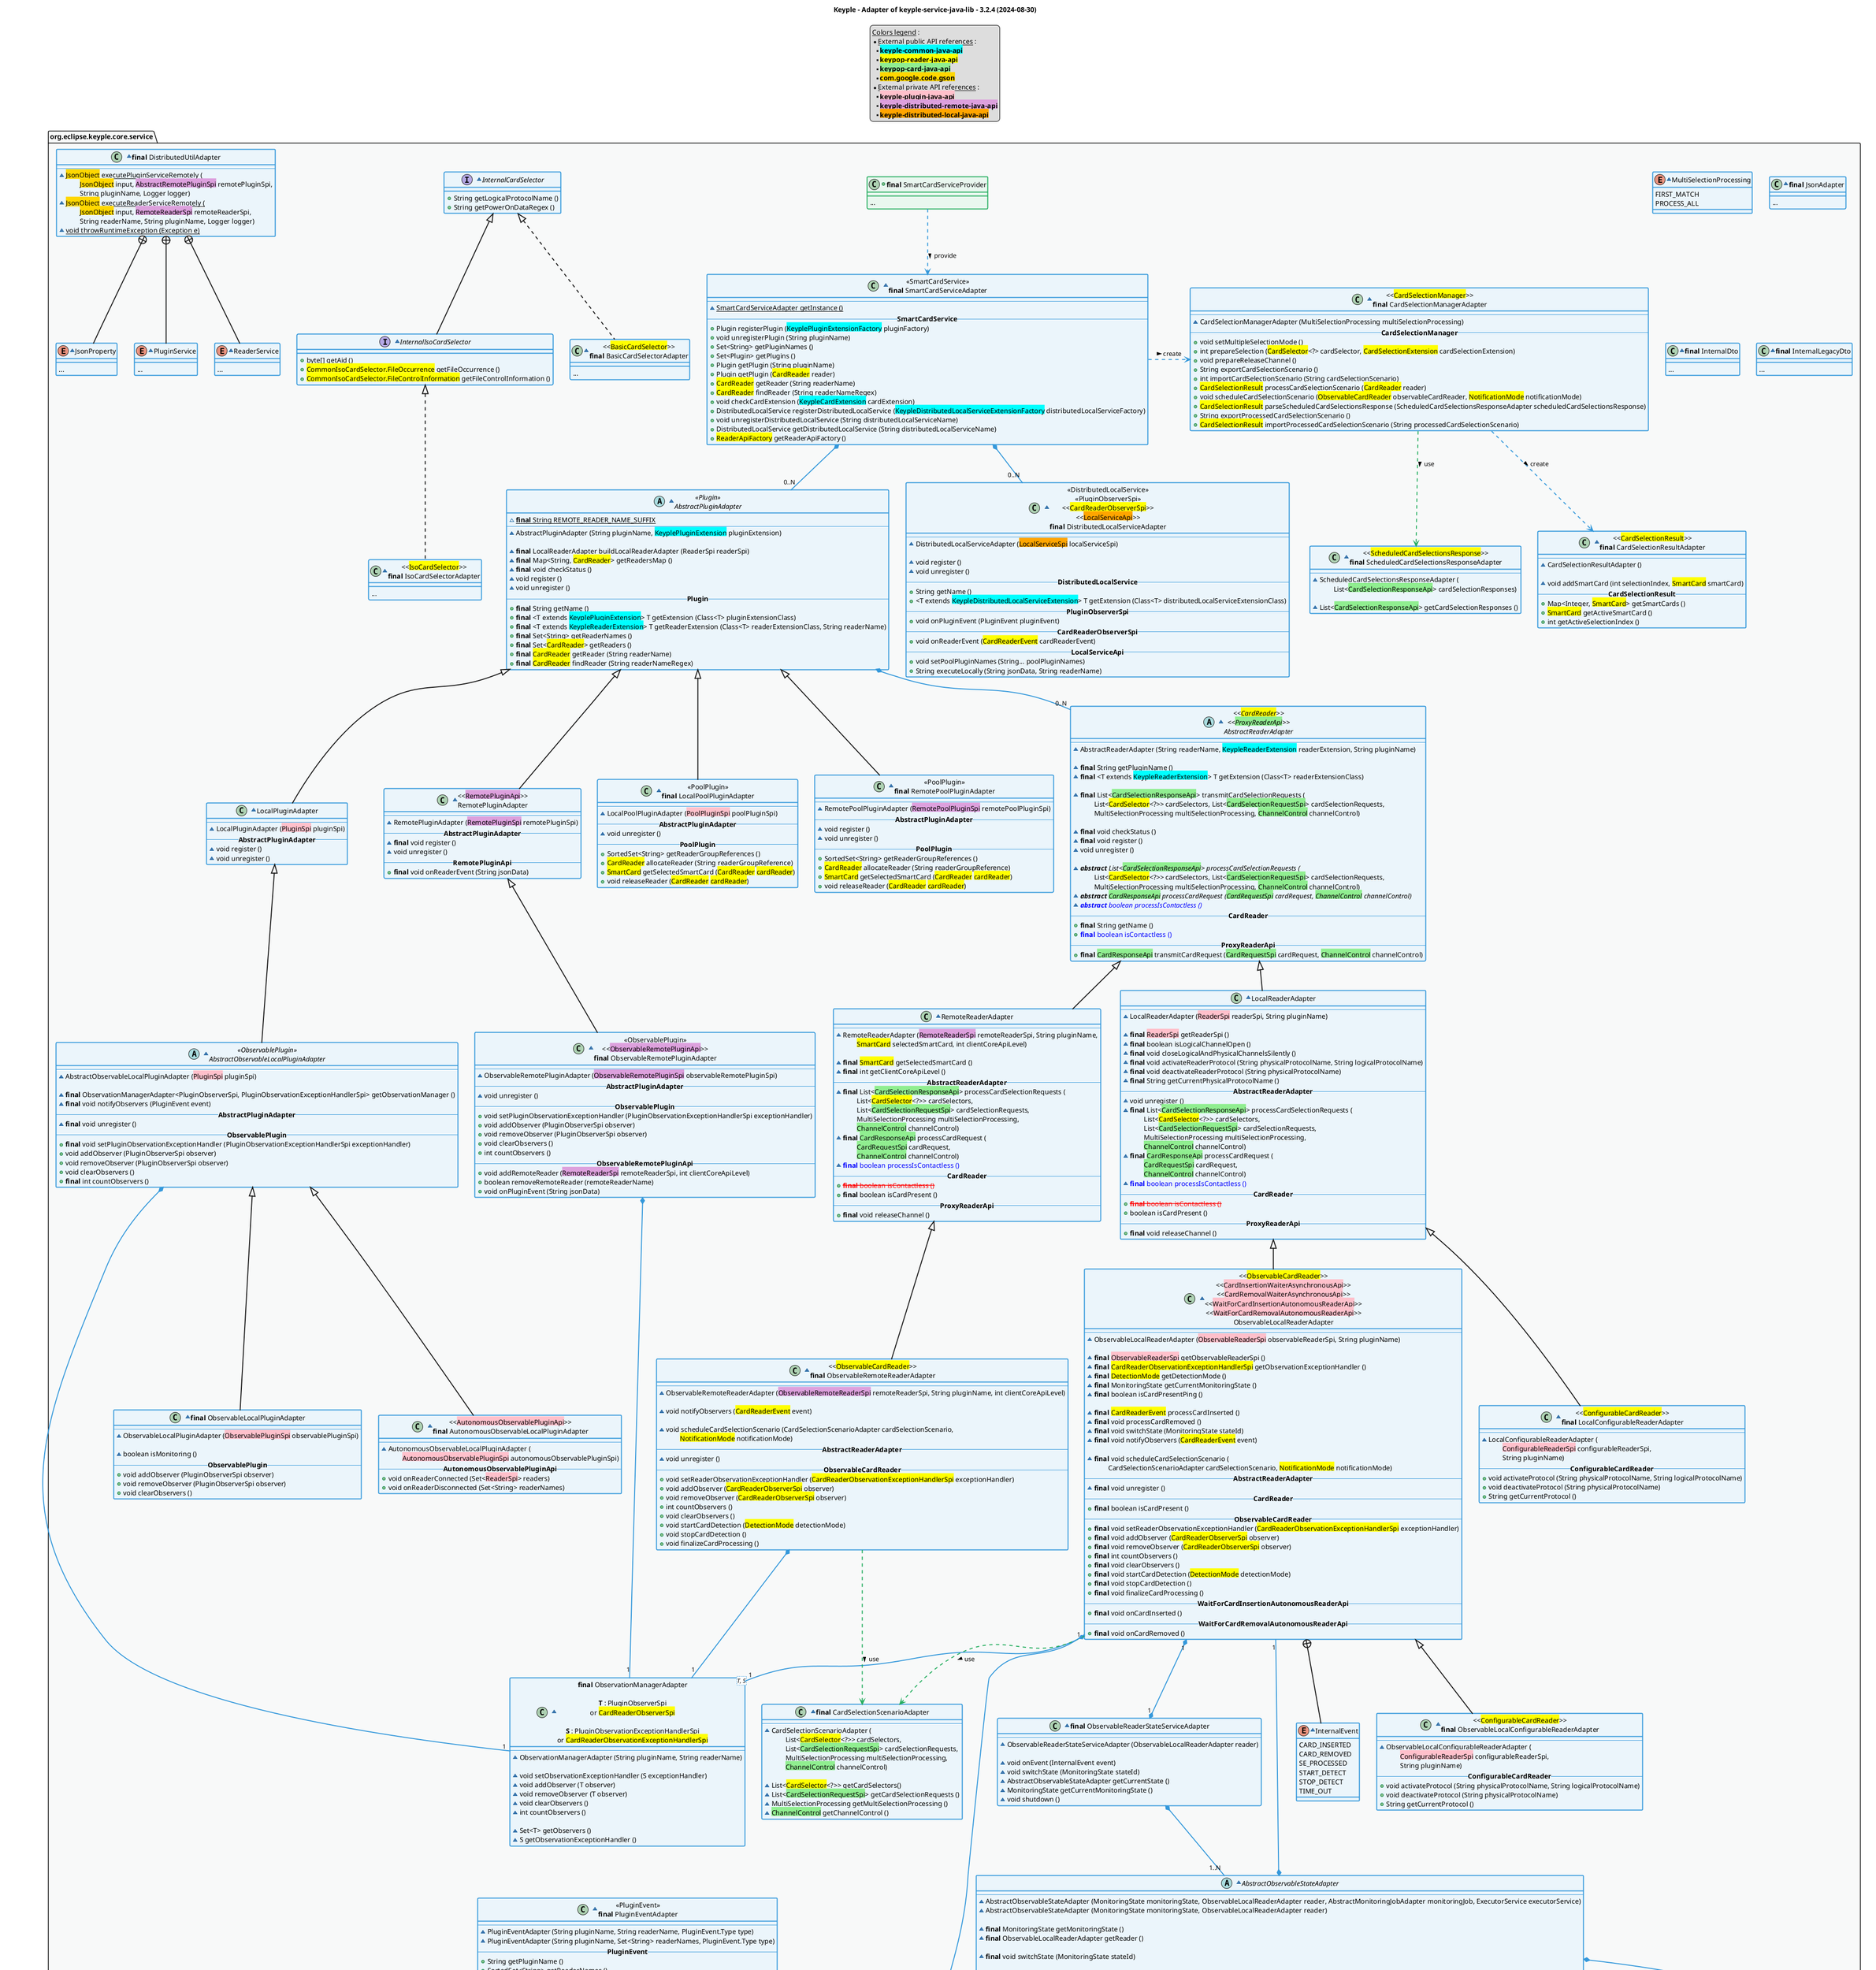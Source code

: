 @startuml
title
    Keyple - Adapter of keyple-service-java-lib - 3.2.4 (2024-08-30)
end title

' == THEME ==

'Couleurs issues de : https://htmlcolorcodes.com/fr/tableau-de-couleur/tableau-de-couleur-design-plat/
!define C_GREY1 F8F9F9
!define C_GREY2 F2F3F4
!define C_GREY3 E5E7E9
!define C_GREY4 D7DBDD
!define C_GREY5 CACFD2
!define C_GREY6 BDC3C7
!define C_LINK 3498DB
!define C_USE 27AE60

' -- Styles that don't work with new version of plantuml --
skinparam stereotypeABorderColor #A9DCDF
skinparam stereotypeIBorderColor #B4A7E5
skinparam stereotypeCBorderColor #ADD1B2
skinparam stereotypeEBorderColor #EB93DF
' -- END --

skinparam ClassBorderThickness 2
skinparam ArrowThickness 2

' Yellow
skinparam ClassBackgroundColor #FEFECE
skinparam ClassBorderColor #D4AC0D
' Red
skinparam ClassBackgroundColor<<red>> #FDEDEC
skinparam ClassBorderColor<<red>> #E74C3C
hide <<red>> stereotype
' Purple
skinparam ClassBackgroundColor<<purple>> #F4ECF7
skinparam ClassBorderColor<<purple>> #8E44AD
hide <<purple>> stereotype
' blue
skinparam ClassBackgroundColor<<blue>> #EBF5FB
skinparam ClassBorderColor<<blue>> #3498DB
hide <<blue>> stereotype
' Green
skinparam ClassBackgroundColor<<green>> #E9F7EF
skinparam ClassBorderColor<<green>> #27AE60
hide <<green>> stereotype
' Grey
skinparam ClassBackgroundColor<<grey>> #EAECEE
skinparam ClassBorderColor<<grey>> #2C3E50
hide <<grey>> stereotype

' == CONTENT ==

legend top
    __Colors legend__ :
    * __External public API references__ :
    ** <back:cyan>**keyple-common-java-api**</back>
    ** <back:yellow>**keypop-reader-java-api**</back>
    ** <back:lightGreen>**keypop-card-java-api**</back>
    ** <back:gold>**com.google.code.gson**</back>
    * __External private API references__ :
    ** <back:pink>**keyple-plugin-java-api**</back>
    ** <back:plum>**keyple-distributed-remote-java-api**</back>
    ** <back:orange>**keyple-distributed-local-java-api**</back>
end legend

package "org.eclipse.keyple.core.service" as service {
    +class "**final** SmartCardServiceProvider" as SmartCardServiceProvider <<green>> {
        __
        ...
    }
    ' ADAPTERS
    ~enum MultiSelectionProcessing {
        FIRST_MATCH
        PROCESS_ALL
    }
    ~class "**final** JsonAdapter" as JsonAdapter {
        __
        ...
    }
    ~class "**final** InternalDto" as InternalDto {
        __
        ...
    }
    ~class "**final** InternalLegacyDto" as InternalLegacyDto {
        __
        ...
    }
    ~interface "InternalCardSelector" as InternalCardSelector {
        +String getLogicalProtocolName ()
        +String getPowerOnDataRegex ()
    }
    ~interface "InternalIsoCardSelector" as InternalIsoCardSelector extends InternalCardSelector {
        +byte[] getAid ()
        +<back:yellow>CommonIsoCardSelector.FileOccurrence</back> getFileOccurrence ()
        +<back:yellow>CommonIsoCardSelector.FileControlInformation</back> getFileControlInformation ()
    }
    ~class "<<<back:yellow>BasicCardSelector</back>>>\n**final** BasicCardSelectorAdapter" as BasicCardSelectorAdapter implements InternalCardSelector {
        __
        ...
    }
    ~class "<<<back:yellow>IsoCardSelector</back>>>\n**final** IsoCardSelectorAdapter" as IsoCardSelectorAdapter implements InternalIsoCardSelector {
        __
        ...
    }
    ~class "<<SmartCardService>>\n**final** SmartCardServiceAdapter" as SmartCardServiceAdapter {
        --
        ~{static} SmartCardServiceAdapter getInstance ()
        -- **SmartCardService** --
        +Plugin registerPlugin (<back:cyan>KeyplePluginExtensionFactory</back> pluginFactory)
        +void unregisterPlugin (String pluginName)
        +Set<String> getPluginNames ()
        +Set<Plugin> getPlugins ()
        +Plugin getPlugin (String pluginName)
        +Plugin getPlugin (<back:yellow>CardReader</back> reader)
        +<back:yellow>CardReader</back> getReader (String readerName)
        +<back:yellow>CardReader</back> findReader (String readerNameRegex)
        +void checkCardExtension (<back:cyan>KeypleCardExtension</back> cardExtension)
        +DistributedLocalService registerDistributedLocalService (<back:cyan>KeypleDistributedLocalServiceExtensionFactory</back> distributedLocalServiceFactory)
        +void unregisterDistributedLocalService (String distributedLocalServiceName)
        +DistributedLocalService getDistributedLocalService (String distributedLocalServiceName)
        +<back:yellow>ReaderApiFactory</back> getReaderApiFactory ()
    }
    ' PLUGIN
    ~abstract class "<<Plugin>>\nAbstractPluginAdapter" as AbstractPluginAdapter {
        ~{static} **final** String REMOTE_READER_NAME_SUFFIX
        --
        ~AbstractPluginAdapter (String pluginName, <back:cyan>KeyplePluginExtension</back> pluginExtension)

        ~**final** LocalReaderAdapter buildLocalReaderAdapter (ReaderSpi readerSpi)
        ~**final** Map<String, <Back:Yellow>CardReader</Back>> getReadersMap ()
        ~**final** void checkStatus ()
        ~void register ()
        ~void unregister ()
        -- **Plugin** --
        +**final** String getName ()
        +**final** <T extends <back:cyan>KeyplePluginExtension</back>> T getExtension (Class<T> pluginExtensionClass)
        +**final** <T extends <back:cyan>KeypleReaderExtension</back>> T getReaderExtension (Class<T> readerExtensionClass, String readerName)
        +**final** Set<String> getReaderNames ()
        +**final** Set<<Back:Yellow>CardReader</Back>> getReaders ()
        +**final** <Back:Yellow>CardReader</Back> getReader (String readerName)
        +**final** <back:yellow>CardReader</back> findReader (String readerNameRegex)
    }
    ~class LocalPluginAdapter extends AbstractPluginAdapter {
        --
        ~LocalPluginAdapter (<back:pink>PluginSpi</back> pluginSpi)
        -- **AbstractPluginAdapter** --
        ~void register ()
        ~void unregister ()
    }
    ~class "<<<back:plum>RemotePluginApi</back>>>\nRemotePluginAdapter" as RemotePluginAdapter extends AbstractPluginAdapter {
        --
        ~RemotePluginAdapter (<back:plum>RemotePluginSpi</back> remotePluginSpi)
        -- **AbstractPluginAdapter** --
        ~**final** void register ()
        ~void unregister ()
        -- **RemotePluginApi** --
        +**final** void onReaderEvent (String jsonData)
    }
    ' POOL PLUGINS
    ~class "<<PoolPlugin>>\n**final** LocalPoolPluginAdapter" as LocalPoolPluginAdapter extends AbstractPluginAdapter {
        --
        ~LocalPoolPluginAdapter (<back:pink>PoolPluginSpi</back> poolPluginSpi)
        -- **AbstractPluginAdapter** --
        ~void unregister ()
        -- **PoolPlugin** --
        +SortedSet<String> getReaderGroupReferences ()
        +<Back:Yellow>CardReader</Back> allocateReader (String readerGroupReference)
        +<back:yellow>SmartCard</back> getSelectedSmartCard (<back:yellow>CardReader</back> <back:yellow>cardReader</back>)
        +void releaseReader (<back:yellow>CardReader</back> <back:yellow>cardReader</back>)
    }
    ~class "<<PoolPlugin>>\n**final** RemotePoolPluginAdapter" as RemotePoolPluginAdapter extends AbstractPluginAdapter {
        --
        ~RemotePoolPluginAdapter (<back:plum>RemotePoolPluginSpi</back> remotePoolPluginSpi)
        -- **AbstractPluginAdapter** --
        ~void register ()
        ~void unregister ()
        -- **PoolPlugin** --
        +SortedSet<String> getReaderGroupReferences ()
        +<Back:Yellow>CardReader</Back> allocateReader (String readerGroupReference)
        +<back:yellow>SmartCard</back> getSelectedSmartCard (<back:yellow>CardReader</back> <back:yellow>cardReader</back>)
        +void releaseReader (<back:yellow>CardReader</back> <back:yellow>cardReader</back>)
    }
    ' OBSERVATION MANAGER
    ~class "**final** ObservationManagerAdapter\n\n**T** : PluginObserverSpi\nor <back:yellow>CardReaderObserverSpi</back>\n\n**S** : PluginObservationExceptionHandlerSpi\nor <back:yellow>CardReaderObservationExceptionHandlerSpi</back>" as ObservationManagerAdapter<T, S> {
        --
        ~ObservationManagerAdapter (String pluginName, String readerName)

        ~void setObservationExceptionHandler (S exceptionHandler)
        ~void addObserver (T observer)
        ~void removeObserver (T observer)
        ~void clearObservers ()
        ~int countObservers ()

        ~Set<T> getObservers ()
        ~S getObservationExceptionHandler ()
    }
    ' OBSERVABLE PLUGINS
    ~abstract class "<<ObservablePlugin>>\nAbstractObservableLocalPluginAdapter" as AbstractObservableLocalPluginAdapter extends LocalPluginAdapter {
        --
        ~AbstractObservableLocalPluginAdapter (<back:pink>PluginSpi</back> pluginSpi)

        ~**final** ObservationManagerAdapter<PluginObserverSpi, PluginObservationExceptionHandlerSpi> getObservationManager ()
        ~**final** void notifyObservers (PluginEvent event)
        -- **AbstractPluginAdapter** --
        ~**final** void unregister ()
        -- **ObservablePlugin** --
        +**final** void setPluginObservationExceptionHandler (PluginObservationExceptionHandlerSpi exceptionHandler)
        +void addObserver (PluginObserverSpi observer)
        +void removeObserver (PluginObserverSpi observer)
        +void clearObservers ()
        +**final** int countObservers ()
    }
    ~class "**final** ObservableLocalPluginAdapter" as ObservableLocalPluginAdapter extends AbstractObservableLocalPluginAdapter {
        --
        ~ObservableLocalPluginAdapter (<back:pink>ObservablePluginSpi</back> observablePluginSpi)

        ~boolean isMonitoring ()
        -- **ObservablePlugin** --
        +void addObserver (PluginObserverSpi observer)
        +void removeObserver (PluginObserverSpi observer)
        +void clearObservers ()
    }
    ~class "<<<back:pink>AutonomousObservablePluginApi</back>>>\n**final** AutonomousObservableLocalPluginAdapter" as AutonomousObservableLocalPluginAdapter extends AbstractObservableLocalPluginAdapter {
        --
        ~AutonomousObservableLocalPluginAdapter (
            \t<back:pink>AutonomousObservablePluginSpi</back> autonomousObservablePluginSpi)
        -- **AutonomousObservablePluginApi** --
        +void onReaderConnected (Set<<back:pink>ReaderSpi</back>> readers)
        +void onReaderDisconnected (Set<String> readerNames)
    }
    ~class "<<ObservablePlugin>>\n<<<back:plum>ObservableRemotePluginApi</back>>>\n**final** ObservableRemotePluginAdapter" as ObservableRemotePluginAdapter extends RemotePluginAdapter {
        --
        ~ObservableRemotePluginAdapter (<back:plum>ObservableRemotePluginSpi</back> observableRemotePluginSpi)
        -- **AbstractPluginAdapter** --
        ~void unregister ()
        -- **ObservablePlugin** --
        +void setPluginObservationExceptionHandler (PluginObservationExceptionHandlerSpi exceptionHandler)
        +void addObserver (PluginObserverSpi observer)
        +void removeObserver (PluginObserverSpi observer)
        +void clearObservers ()
        +int countObservers ()
        -- **ObservableRemotePluginApi** --
        +void addRemoteReader (<back:plum>RemoteReaderSpi</back> remoteReaderSpi, int clientCoreApiLevel)
        +boolean removeRemoteReader (remoteReaderName)
        +void onPluginEvent (String jsonData)
    }
    ' DISTRIBUTED LOCAL SERVICE
    ~class "<<DistributedLocalService>>\n<<PluginObserverSpi>>\n<<<back:yellow>CardReaderObserverSpi</back>>>\n<<<back:orange>LocalServiceApi</back>>>\n**final** DistributedLocalServiceAdapter" as DistributedLocalServiceAdapter {
        --
        ~DistributedLocalServiceAdapter (<back:orange>LocalServiceSpi</back> localServiceSpi)

        ~void register ()
        ~void unregister ()
        -- **DistributedLocalService** --
        +String getName ()
        +<T extends <back:cyan>KeypleDistributedLocalServiceExtension</back>> T getExtension (Class<T> distributedLocalServiceExtensionClass)
        -- **PluginObserverSpi** --
        +void onPluginEvent (PluginEvent pluginEvent)
        -- **CardReaderObserverSpi** --
        +void onReaderEvent (<Back:Yellow>CardReaderEvent</Back> cardReaderEvent)
        -- **LocalServiceApi** --
        +void setPoolPluginNames (String... poolPluginNames)
        +String executeLocally (String jsonData, String readerName)
    }
    ~class "**final** DistributedUtilAdapter" as DistributedUtilAdapter {
        --
        ~{static} <back:gold>JsonObject</back> executePluginServiceRemotely (
            \t<back:gold>JsonObject</back> input, <back:plum>AbstractRemotePluginSpi</back> remotePluginSpi,
            \tString pluginName, Logger logger)
        ~{static} <back:gold>JsonObject</back> executeReaderServiceRemotely (
            \t<back:gold>JsonObject</back> input, <back:plum>RemoteReaderSpi</back> remoteReaderSpi,
            \tString readerName, String pluginName, Logger logger)
        ~{static} void throwRuntimeException (Exception e)
    }
    ~enum JsonProperty {
        __
        ...
    }
    ~enum PluginService {
        __
        ...
    }
    ~enum ReaderService {
        __
        ...
    }
    ' READERS
    ~abstract class "<<<Back:Yellow>CardReader</Back>>>\n<<<back:lightGreen>ProxyReaderApi</back>>>\nAbstractReaderAdapter" as AbstractReaderAdapter {
        --
        ~AbstractReaderAdapter (String readerName, <back:cyan>KeypleReaderExtension</back> readerExtension, String pluginName)

        ~**final** String getPluginName ()
        ~**final** <T extends <back:cyan>KeypleReaderExtension</back>> T getExtension (Class<T> readerExtensionClass)

        ~**final** List<<back:lightGreen>CardSelectionResponseApi</back>> transmitCardSelectionRequests (
            \tList<<back:yellow>CardSelector</back><?>> cardSelectors, List<<back:lightGreen>CardSelectionRequestSpi</back>> cardSelectionRequests,
            \tMultiSelectionProcessing multiSelectionProcessing, <back:lightGreen>ChannelControl</back> channelControl)

        ~**final** void checkStatus ()
        ~**final** void register ()
        ~void unregister ()

        ~{abstract} **abstract** List<<back:lightGreen>CardSelectionResponseApi</back>> processCardSelectionRequests (
            \tList<<back:yellow>CardSelector</back><?>> cardSelectors, List<<back:lightGreen>CardSelectionRequestSpi</back>> cardSelectionRequests,
            \tMultiSelectionProcessing multiSelectionProcessing, <back:lightGreen>ChannelControl</back> channelControl)
        ~{abstract} **abstract** <back:lightGreen>CardResponseApi</back> processCardRequest (<back:lightGreen>CardRequestSpi</back> cardRequest, <back:lightGreen>ChannelControl</back> channelControl)
        ~<color:blue>{abstract} **abstract** boolean processIsContactless ()
        -- **CardReader** --
        +**final** String getName ()
        +<color:blue>**final** boolean isContactless ()
        -- **ProxyReaderApi** --
        +**final** <back:lightGreen>CardResponseApi</back> transmitCardRequest (<back:lightGreen>CardRequestSpi</back> cardRequest, <back:lightGreen>ChannelControl</back> channelControl)
    }
    ~class LocalReaderAdapter extends AbstractReaderAdapter {
        --
        ~LocalReaderAdapter (<back:pink>ReaderSpi</back> readerSpi, String pluginName)

        ~**final** <back:pink>ReaderSpi</back> getReaderSpi ()
        ~**final** boolean isLogicalChannelOpen ()
        ~**final** void closeLogicalAndPhysicalChannelsSilently ()
        ~**final** void activateReaderProtocol (String physicalProtocolName, String logicalProtocolName)
        ~**final** void deactivateReaderProtocol (String physicalProtocolName)
        ~**final** String getCurrentPhysicalProtocolName ()
        -- **AbstractReaderAdapter** --
        ~void unregister ()
        ~**final** List<<back:lightGreen>CardSelectionResponseApi</back>> processCardSelectionRequests (
            \tList<<back:yellow>CardSelector</back><?>> cardSelectors,
            \tList<<back:lightGreen>CardSelectionRequestSpi</back>> cardSelectionRequests,
            \tMultiSelectionProcessing multiSelectionProcessing,
            \t<back:lightGreen>ChannelControl</back> channelControl)
        ~**final** <back:lightGreen>CardResponseApi</back> processCardRequest (
            \t<back:lightGreen>CardRequestSpi</back> cardRequest,
            \t<back:lightGreen>ChannelControl</back> channelControl)
        ~<color:blue>**final** boolean processIsContactless ()
        -- **CardReader** --
        +<color:red><s>**final** boolean isContactless ()
        +boolean isCardPresent ()
        -- **ProxyReaderApi** --
        +**final** void releaseChannel ()
    }
    ~class RemoteReaderAdapter extends AbstractReaderAdapter {
        --
        ~RemoteReaderAdapter (<back:plum>RemoteReaderSpi</back> remoteReaderSpi, String pluginName,
            \t<back:yellow>SmartCard</back> selectedSmartCard, int clientCoreApiLevel)

        ~**final** <back:yellow>SmartCard</back> getSelectedSmartCard ()
        ~**final** int getClientCoreApiLevel ()
        -- **AbstractReaderAdapter** --
        ~**final** List<<back:lightGreen>CardSelectionResponseApi</back>> processCardSelectionRequests (
            \tList<<back:yellow>CardSelector</back><?>> cardSelectors,
            \tList<<back:lightGreen>CardSelectionRequestSpi</back>> cardSelectionRequests,
            \tMultiSelectionProcessing multiSelectionProcessing,
            \t<back:lightGreen>ChannelControl</back> channelControl)
        ~**final** <back:lightGreen>CardResponseApi</back> processCardRequest (
            \t<back:lightGreen>CardRequestSpi</back> cardRequest,
            \t<back:lightGreen>ChannelControl</back> channelControl)
        ~<color:blue>**final** boolean processIsContactless ()
        -- **CardReader** --
        +<color:red><s>**final** boolean isContactless ()
        +**final** boolean isCardPresent ()
        -- **ProxyReaderApi** --
        +**final** void releaseChannel ()
    }
    ~class "<<<Back:Yellow>ConfigurableCardReader</Back>>>\n**final** LocalConfigurableReaderAdapter" as LocalConfigurableReaderAdapter extends LocalReaderAdapter {
        --
        ~LocalConfigurableReaderAdapter (
            \t<back:pink>ConfigurableReaderSpi</back> configurableReaderSpi,
            \tString pluginName)
        -- **ConfigurableCardReader** --
        +void activateProtocol (String physicalProtocolName, String logicalProtocolName)
        +void deactivateProtocol (String physicalProtocolName)
        +String getCurrentProtocol ()
    }
    ~class "**final** CardSelectionScenarioAdapter" as CardSelectionScenarioAdapter {
        --
        ~CardSelectionScenarioAdapter (
            \tList<<back:yellow>CardSelector</back><?>> cardSelectors,
            \tList<<back:lightGreen>CardSelectionRequestSpi</back>> cardSelectionRequests,
            \tMultiSelectionProcessing multiSelectionProcessing,
            \t<back:lightGreen>ChannelControl</back> channelControl)

        ~List<<back:yellow>CardSelector</back><?>> getCardSelectors()
        ~List<<back:lightGreen>CardSelectionRequestSpi</back>> getCardSelectionRequests ()
        ~MultiSelectionProcessing getMultiSelectionProcessing ()
        ~<back:lightGreen>ChannelControl</back> getChannelControl ()
    }
    ~class "<<<Back:Yellow>ObservableCardReader</Back>>>\n<<<back:pink>CardInsertionWaiterAsynchronousApi</back>>>\n<<<back:pink>CardRemovalWaiterAsynchronousApi</back>>>\n<<<back:pink>WaitForCardInsertionAutonomousReaderApi</back>>>\n<<<back:pink>WaitForCardRemovalAutonomousReaderApi</back>>>\nObservableLocalReaderAdapter" as ObservableLocalReaderAdapter extends LocalReaderAdapter {
        --
        ~ObservableLocalReaderAdapter (<back:pink>ObservableReaderSpi</back> observableReaderSpi, String pluginName)

        ~**final** <back:pink>ObservableReaderSpi</back> getObservableReaderSpi ()
        ~**final** <back:yellow>CardReaderObservationExceptionHandlerSpi</back> getObservationExceptionHandler ()
        ~**final** <back:yellow>DetectionMode</back> getDetectionMode ()
        ~**final** MonitoringState getCurrentMonitoringState ()
        ~**final** boolean isCardPresentPing ()

        ~**final** <Back:Yellow>CardReaderEvent</Back> processCardInserted ()
        ~**final** void processCardRemoved ()
        ~**final** void switchState (MonitoringState stateId)
        ~**final** void notifyObservers (<Back:Yellow>CardReaderEvent</Back> event)

        ~**final** void scheduleCardSelectionScenario (
            \tCardSelectionScenarioAdapter cardSelectionScenario, <back:yellow>NotificationMode</back> notificationMode)
        -- **AbstractReaderAdapter** --
        ~**final** void unregister ()
        -- **CardReader** --
        +**final** boolean isCardPresent ()
        -- **ObservableCardReader** --
        +**final** void setReaderObservationExceptionHandler (<back:yellow>CardReaderObservationExceptionHandlerSpi</back> exceptionHandler)
        +**final** void addObserver (<back:yellow>CardReaderObserverSpi</back> observer)
        +**final** void removeObserver (<back:yellow>CardReaderObserverSpi</back> observer)
        +**final** int countObservers ()
        +**final** void clearObservers ()
        +**final** void startCardDetection (<back:yellow>DetectionMode</back> detectionMode)
        +**final** void stopCardDetection ()
        +**final** void finalizeCardProcessing ()
        -- **WaitForCardInsertionAutonomousReaderApi** --
        +**final** void onCardInserted ()
        -- **WaitForCardRemovalAutonomousReaderApi** --
        +**final** void onCardRemoved ()
    }
    ~enum InternalEvent {
        CARD_INSERTED
        CARD_REMOVED
        SE_PROCESSED
        START_DETECT
        STOP_DETECT
        TIME_OUT
    }
    ~class "<<<Back:Yellow>ConfigurableCardReader</Back>>>\n**final** ObservableLocalConfigurableReaderAdapter" as ObservableLocalConfigurableReaderAdapter extends ObservableLocalReaderAdapter {
        --
        ~ObservableLocalConfigurableReaderAdapter (
            \t<back:pink>ConfigurableReaderSpi</back> configurableReaderSpi,
            \tString pluginName)
        -- **ConfigurableCardReader** --
        +void activateProtocol (String physicalProtocolName, String logicalProtocolName)
        +void deactivateProtocol (String physicalProtocolName)
        +String getCurrentProtocol ()
}
    ~class "<<<Back:Yellow>ObservableCardReader</Back>>>\n**final** ObservableRemoteReaderAdapter" as ObservableRemoteReaderAdapter extends RemoteReaderAdapter {
        --
        ~ObservableRemoteReaderAdapter (<back:plum>ObservableRemoteReaderSpi</back> remoteReaderSpi, String pluginName, int clientCoreApiLevel)

        ~void notifyObservers (<Back:Yellow>CardReaderEvent</Back> event)

        ~void scheduleCardSelectionScenario (CardSelectionScenarioAdapter cardSelectionScenario,
            \t<back:yellow>NotificationMode</back> notificationMode)
        -- **AbstractReaderAdapter** --
        ~void unregister ()
        -- **ObservableCardReader** --
        +void setReaderObservationExceptionHandler (<back:yellow>CardReaderObservationExceptionHandlerSpi</back> exceptionHandler)
        +void addObserver (<back:yellow>CardReaderObserverSpi</back> observer)
        +void removeObserver (<back:yellow>CardReaderObserverSpi</back> observer)
        +int countObservers ()
        +void clearObservers ()
        +void startCardDetection (<back:yellow>DetectionMode</back> detectionMode)
        +void stopCardDetection ()
        +void finalizeCardProcessing ()
    }

    ' Plugin & Reader events
    ~class "<<PluginEvent>>\n**final** PluginEventAdapter" as PluginEventAdapter {
        --
        ~PluginEventAdapter (String pluginName, String readerName, PluginEvent.Type type)
        ~PluginEventAdapter (String pluginName, Set<String> readerNames, PluginEvent.Type type)
        -- **PluginEvent** --
        +String getPluginName ()
        +SortedSet<String> getReaderNames ()
        +PluginEvent.Type getType ()
    }
    ~class "<<<Back:Yellow>CardReaderEvent</Back>>>\n**final** ReaderEventAdapter" as ReaderEventAdapter {
        --
        ~ReaderEventAdapter (String pluginName, String readerName, <back:yellow>CardReaderEvent.Type</back> type,
            \t<back:yellow>ScheduledCardSelectionsResponse</back> scheduledCardSelectionsResponse)

        ~String getPluginName ()
        -- **CardReaderEvent** --
        +String getReaderName ()
        +<back:yellow>CardReaderEvent.Type</back> getType ()
        +<back:yellow>ScheduledCardSelectionsResponse</back> getScheduledCardSelectionsResponse ()
    }

    ' AUTOMATE
    ~class "**final** ObservableReaderStateServiceAdapter" as ObservableReaderStateServiceAdapter {
        --
        ~ObservableReaderStateServiceAdapter (ObservableLocalReaderAdapter reader)

        ~void onEvent (InternalEvent event)
        ~void switchState (MonitoringState stateId)
        ~AbstractObservableStateAdapter getCurrentState ()
        ~MonitoringState getCurrentMonitoringState ()
        ~void shutdown ()
    }
    ~abstract class AbstractObservableStateAdapter {
        --
        ~AbstractObservableStateAdapter (MonitoringState monitoringState, ObservableLocalReaderAdapter reader, AbstractMonitoringJobAdapter monitoringJob, ExecutorService executorService)
        ~AbstractObservableStateAdapter (MonitoringState monitoringState, ObservableLocalReaderAdapter reader)

        ~**final** MonitoringState getMonitoringState ()
        ~**final** ObservableLocalReaderAdapter getReader ()

        ~**final** void switchState (MonitoringState stateId)

        ~**final** void onActivate ()
        ~**final** void onDeactivate ()

        ~{abstract} **abstract** void onEvent (InternalEvent event)
    }
    ~enum MonitoringState {
        WAIT_FOR_START_DETECTION
        WAIT_FOR_SE_INSERTION
        WAIT_FOR_SE_PROCESSING
        WAIT_FOR_SE_REMOVAL
    }

    ~class "**final** WaitForCardInsertionStateAdapter" as WaitForCardInsertionStateAdapter extends AbstractObservableStateAdapter {
        --
        ~WaitForCardInsertionStateAdapter (
            \tObservableLocalReaderAdapter reader,
            \tAbstractMonitoringJobAdapter monitoringJob,
            \tExecutorService executorService)
        ~WaitForCardInsertionStateAdapter (
            \tObservableLocalReaderAdapter reader)
        -- **AbstractObservableStateAdapter** --
        ~void onEvent (InternalEvent event)
    }
    ~class "**final** WaitForCardProcessingStateAdapter" as WaitForCardProcessingStateAdapter extends AbstractObservableStateAdapter {
        --
        ~WaitForCardProcessingStateAdapter (
            \tObservableLocalReaderAdapter reader,
            \tAbstractMonitoringJobAdapter monitoringJob,
            \tExecutorService executorService)
        ~WaitForCardProcessingStateAdapter (
            \tObservableLocalReaderAdapter reader)
        -- **AbstractObservableStateAdapter** --
        ~void onEvent (InternalEvent event)
    }
    ~class "**final** WaitForCardRemovalStateAdapter" as WaitForCardRemovalStateAdapter extends AbstractObservableStateAdapter {
        --
        ~WaitForCardRemovalStateAdapter (
            \tObservableLocalReaderAdapter reader,
            \tAbstractMonitoringJobAdapter monitoringJob,
            \tExecutorService executorService)
        ~WaitForCardRemovalStateAdapter (
            \tObservableLocalReaderAdapter reader)
        -- **AbstractObservableStateAdapter** --
        ~void onEvent (InternalEvent event)
    }
    ~class "**final** WaitForStartDetectStateAdapter" as WaitForStartDetectStateAdapter extends AbstractObservableStateAdapter {
        --
        ~WaitForStartDetectStateAdapter (
            \tObservableLocalReaderAdapter reader,
            \tAbstractMonitoringJobAdapter monitoringJob,
            \tExecutorService executorService)
        ~WaitForStartDetectStateAdapter (
            \tObservableLocalReaderAdapter reader)
        -- **AbstractObservableStateAdapter** --
        ~void onEvent (InternalEvent event)
    }

    ~abstract class AbstractMonitoringJobAdapter {
        --
        ~AbstractMonitoringJobAdapter (ObservableLocalReaderAdapter reader)

        ~**final** ObservableLocalReaderAdapter getReader ()

        ~{abstract} **abstract** Runnable getMonitoringJob (AbstractObservableStateAdapter monitoringState)
        ~{abstract} **abstract** void stop ()
    }
    ~class "**final** CardRemovalActiveMonitoringJobAdapter" as CardRemovalActiveMonitoringJobAdapter extends AbstractMonitoringJobAdapter {
        --
        ~CardRemovalActiveMonitoringJobAdapter (
            \tObservableLocalReaderAdapter reader,
            \tlong cycleDurationMillis)
        -- **AbstractMonitoringJobAdapter** --
        ~Runnable getMonitoringJob (
            \tAbstractObservableStateAdapter monitoringState)
        ~void stop ()
    }
    ~class "**final** CardInsertionActiveMonitoringJobAdapter" as CardInsertionActiveMonitoringJobAdapter extends AbstractMonitoringJobAdapter {
        --
        ~CardInsertionActiveMonitoringJobAdapter (
            \tObservableLocalReaderAdapter reader,
            \tlong cycleDurationMillis,
            \tboolean monitorInsertion)
        -- **AbstractMonitoringJobAdapter** --
        ~Runnable getMonitoringJob (
            \tAbstractObservableStateAdapter monitoringState)
        ~void stop ()
    }
    ~class "**final** CardInsertionPassiveMonitoringJobAdapter" as CardInsertionPassiveMonitoringJobAdapter extends AbstractMonitoringJobAdapter {
        --
        ~CardInsertionPassiveMonitoringJobAdapter (
            \tObservableLocalReaderAdapter reader)
        -- **AbstractMonitoringJobAdapter** --
        ~Runnable getMonitoringJob (
            \tAbstractObservableStateAdapter monitoringState)
        ~void stop ()
    }
    ~class "**final** CardRemovalPassiveMonitoringJobAdapter" as CardRemovalPassiveMonitoringJobAdapter extends AbstractMonitoringJobAdapter {
        --
        ~CardRemovalPassiveMonitoringJobAdapter (
            \tObservableLocalReaderAdapter reader)
        -- **AbstractMonitoringJobAdapter** --
        ~Runnable getMonitoringJob (
            \tAbstractObservableStateAdapter monitoringState)
        ~void stop ()
    }

    ' ADAPTERS
    ~class "<<<back:yellow>CardSelectionManager</back>>>\n**final** CardSelectionManagerAdapter" as CardSelectionManagerAdapter {
        --
        ~CardSelectionManagerAdapter (MultiSelectionProcessing multiSelectionProcessing)
        -- **CardSelectionManager** --
        +void setMultipleSelectionMode ()
        +int prepareSelection (<back:yellow>CardSelector</back><?> cardSelector, <back:yellow>CardSelectionExtension</back> cardSelectionExtension)
        +void prepareReleaseChannel ()
        +String exportCardSelectionScenario ()
        +int importCardSelectionScenario (String cardSelectionScenario)
        +<back:yellow>CardSelectionResult</back> processCardSelectionScenario (<back:yellow>CardReader</back> reader)
        +void scheduleCardSelectionScenario (<back:yellow>ObservableCardReader</back> observableCardReader, <back:yellow>NotificationMode</back> notificationMode)
        +<back:yellow>CardSelectionResult</back> parseScheduledCardSelectionsResponse (ScheduledCardSelectionsResponseAdapter scheduledCardSelectionsResponse)
        +String exportProcessedCardSelectionScenario ()
        +<back:yellow>CardSelectionResult</back> importProcessedCardSelectionScenario (String processedCardSelectionScenario)
    }
    ~class "<<<back:yellow>ScheduledCardSelectionsResponse</back>>>\n**final** ScheduledCardSelectionsResponseAdapter" as ScheduledCardSelectionsResponseAdapter {
        --
        ~ScheduledCardSelectionsResponseAdapter (
            \tList<<back:lightGreen>CardSelectionResponseApi</back>> cardSelectionResponses)

        ~List<<back:lightGreen>CardSelectionResponseApi</back>> getCardSelectionResponses ()
    }
    ~class "<<<back:yellow>CardSelectionResult</back>>>\n**final** CardSelectionResultAdapter" as CardSelectionResultAdapter {
        --
        ~CardSelectionResultAdapter ()

        ~void addSmartCard (int selectionIndex, <back:yellow>SmartCard</back> smartCard)
        -- **CardSelectionResult** --
        +Map<Integer, <back:yellow>SmartCard</back>> getSmartCards ()
        +<back:yellow>SmartCard</back> getActiveSmartCard ()
        +int getActiveSelectionIndex ()
    }

    ' RESPONSE
    together {
        ~class "<<<back:lightGreen>CardSelectionResponseApi</back>>>\n**final** CardSelectionResponseAdapter" as CardSelectionResponseAdapter {
            --
            ~CardSelectionResponseAdapter (
                \tbyte[] powerOnData,
                \t<back:lightGreen>ApduResponseApi</back> selectApplicationResponse,
                \tboolean hasMatched,
                \t<back:lightGreen>CardResponseApi</back> cardResponseApi)
            -- **CardSelectionResponseApi** --
            +String getPowerOnData ()
            +<back:lightGreen>ApduResponseApi</back> getSelectApplicationResponse ()
            +boolean hasMatched ()
            +<back:lightGreen>CardResponseApi</back> getCardResponse ()
        }
        ~class "<<<back:lightGreen>CardResponseApi</back>>>\n**final** CardResponseAdapter" as CardResponseAdapter {
            --
            ~CardResponseAdapter (List<<back:lightGreen>ApduResponseApi</back>> apduResponses,
                \tboolean isLogicalChannelOpen)
            -- **CardResponseApi** --
            +List<<back:lightGreen>ApduResponseApi</back>> getApduResponses ()
            +boolean isLogicalChannelOpen ()
        }
        ~class "<<<back:lightGreen>ApduResponseApi</back>>>\n**final** ApduResponseAdapter" as ApduResponseAdapter {
            --
            ~ApduResponseAdapter (byte[] bytes)
            -- **ApduResponseApi** --
            +byte[] getApdu ()
            +byte[] getDataOut ()
            +int getStatusWord ()
        }
    }
}

' Associations

SmartCardServiceProvider ..> SmartCardServiceAdapter #C_LINK : provide >

SmartCardServiceAdapter *-- "0..N" AbstractPluginAdapter #C_LINK
SmartCardServiceAdapter *-- "0..N" DistributedLocalServiceAdapter #C_LINK

DistributedUtilAdapter +-- JsonProperty
DistributedUtilAdapter +-- PluginService
DistributedUtilAdapter +-- ReaderService

AbstractObservableLocalPluginAdapter *-- "1" ObservationManagerAdapter #C_LINK

ObservableRemotePluginAdapter *-- "1" ObservationManagerAdapter #C_LINK

ObservableLocalReaderAdapter +-- InternalEvent
ObservableLocalReaderAdapter *-- "1" ObservationManagerAdapter #C_LINK
ObservableLocalReaderAdapter "1" *--* "1" ObservableReaderStateServiceAdapter #C_LINK
ObservableLocalReaderAdapter ..> CardSelectionScenarioAdapter #C_USE : use >

ObservableReaderStateServiceAdapter *-- "1..N" AbstractObservableStateAdapter #C_LINK

AbstractObservableStateAdapter +-- MonitoringState
AbstractObservableStateAdapter *-- "1" MonitoringState #C_LINK
AbstractObservableStateAdapter *-- "1" ObservableLocalReaderAdapter #C_LINK
AbstractObservableStateAdapter *-- "0..1" AbstractMonitoringJobAdapter #C_LINK

AbstractMonitoringJobAdapter *-- "1" ObservableLocalReaderAdapter #C_LINK

AbstractPluginAdapter *-- "0..N" AbstractReaderAdapter #C_LINK

ObservableRemoteReaderAdapter *-- "1" ObservationManagerAdapter #C_LINK
ObservableRemoteReaderAdapter ..> CardSelectionScenarioAdapter #C_USE : use >

SmartCardServiceAdapter .right.> CardSelectionManagerAdapter #C_LINK : create >

CardSelectionManagerAdapter ..> CardSelectionResultAdapter #C_LINK : create >
CardSelectionManagerAdapter ..> ScheduledCardSelectionsResponseAdapter #C_USE : use >

CardSelectionResponseAdapter *-- "0..1" ApduResponseAdapter #C_LINK
CardSelectionResponseAdapter *-- "1" CardResponseAdapter #C_LINK

CardResponseAdapter *-- "1..N" ApduResponseAdapter #C_LINK

' == LAYOUT ==

WaitForStartDetectStateAdapter -[hidden]- AbstractMonitoringJobAdapter
ObservationManagerAdapter -[hidden]- PluginEventAdapter
PluginEventAdapter -[hidden]- ReaderEventAdapter
ReaderEventAdapter -[hidden]- CardSelectionResponseAdapter

' == STYLE ==

package service #C_GREY1 {}

enum service.MultiSelectionProcessing <<blue>>

class service.JsonAdapter <<blue>>
class service.InternalDto <<blue>>
class service.InternalLegacyDto <<blue>>
interface service.InternalCardSelector <<blue>>
interface service.InternalIsoCardSelector <<blue>>
class service.BasicCardSelectorAdapter <<blue>>
class service.IsoCardSelectorAdapter <<blue>>
class service.SmartCardServiceAdapter <<blue>>
abstract class service.AbstractReaderAdapter <<blue>>
class service.LocalReaderAdapter <<blue>>
class service.LocalConfigurableReaderAdapter <<blue>>
class service.RemoteReaderAdapter <<blue>>
class service.ObservableLocalReaderAdapter <<blue>>
class service.ObservableLocalConfigurableReaderAdapter <<blue>>
class service.ObservableRemoteReaderAdapter <<blue>>
class service.CardSelectionScenarioAdapter <<blue>>
enum service.InternalEvent <<blue>>
abstract class service.AbstractObservableStateAdapter <<blue>>
enum service.MonitoringState <<blue>>
abstract class service.AbstractMonitoringJobAdapter <<blue>>
class service.CardRemovalActiveMonitoringJobAdapter <<blue>>
class service.CardInsertionActiveMonitoringJobAdapter <<blue>>
class service.CardInsertionPassiveMonitoringJobAdapter <<blue>>
class service.CardRemovalPassiveMonitoringJobAdapter <<blue>>
class service.WaitForCardInsertionStateAdapter <<blue>>
class service.WaitForCardProcessingStateAdapter <<blue>>
class service.WaitForCardRemovalStateAdapter <<blue>>
class service.WaitForStartDetectStateAdapter <<blue>>
class service.ObservableReaderStateServiceAdapter <<blue>>

class service.ObservationManagerAdapter <<blue>>

abstract class service.AbstractPluginAdapter <<blue>>
class service.LocalPluginAdapter <<blue>>
class service.RemotePluginAdapter <<blue>>
class service.LocalPoolPluginAdapter <<blue>>
class service.RemotePoolPluginAdapter <<blue>>
abstract class service.AbstractObservableLocalPluginAdapter <<blue>>
class service.ObservableLocalPluginAdapter <<blue>>
class service.AutonomousObservableLocalPluginAdapter <<blue>>
class service.ObservableRemotePluginAdapter <<blue>>

class service.DistributedLocalServiceAdapter <<blue>>
class service.DistributedUtilAdapter <<blue>>
enum service.JsonProperty <<blue>>
enum service.PluginService <<blue>>
enum service.ReaderService <<blue>>

class service.CardSelectionManagerAdapter <<blue>>
class service.CardSelectionResultAdapter <<blue>>
class service.ScheduledCardSelectionsResponseAdapter <<blue>>

class service.CardSelectionResponseAdapter <<blue>>
class service.CardResponseAdapter <<blue>>
class service.ApduResponseAdapter <<blue>>

class service.PluginEventAdapter <<blue>>
class service.ReaderEventAdapter <<blue>>

@enduml